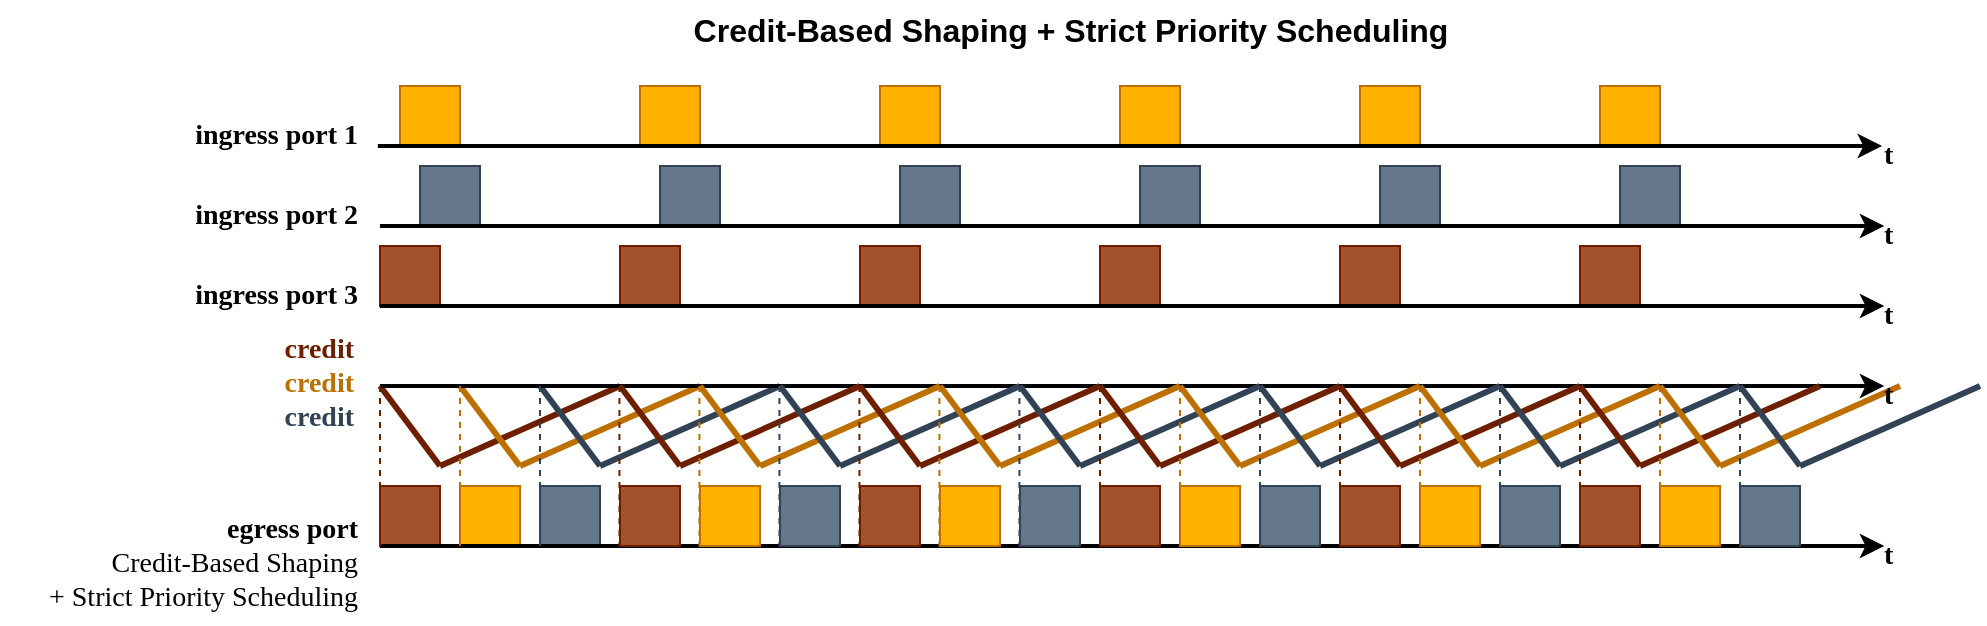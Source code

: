 <mxfile version="27.0.9">
  <diagram id="zRbqeLraV6NcUAKqtsca" name="Page-1">
    <mxGraphModel dx="814" dy="554" grid="1" gridSize="10" guides="1" tooltips="1" connect="1" arrows="1" fold="1" page="1" pageScale="1" pageWidth="827" pageHeight="1169" background="#ffffff" math="0" shadow="0">
      <root>
        <mxCell id="0" />
        <mxCell id="1" parent="0" />
        <mxCell id="Axhu6hIH_rqUG2sfCTC3-105" value="" style="endArrow=none;html=1;rounded=0;exitX=0;exitY=1;exitDx=0;exitDy=0;fillColor=#a0522d;strokeColor=#6D1F00;strokeWidth=3;" parent="1" edge="1">
          <mxGeometry width="50" height="50" relative="1" as="geometry">
            <mxPoint x="230" y="270" as="sourcePoint" />
            <mxPoint x="260" y="310" as="targetPoint" />
          </mxGeometry>
        </mxCell>
        <mxCell id="Axhu6hIH_rqUG2sfCTC3-106" value="" style="endArrow=none;html=1;rounded=0;fillColor=#a0522d;strokeColor=#6D1F00;entryX=0;entryY=1;entryDx=0;entryDy=0;strokeWidth=3;" parent="1" edge="1">
          <mxGeometry width="50" height="50" relative="1" as="geometry">
            <mxPoint x="260" y="310" as="sourcePoint" />
            <mxPoint x="350" y="270" as="targetPoint" />
          </mxGeometry>
        </mxCell>
        <mxCell id="Axhu6hIH_rqUG2sfCTC3-107" value="" style="endArrow=none;html=1;rounded=0;exitX=0;exitY=1;exitDx=0;exitDy=0;fillColor=#f0a30a;strokeColor=#BD7000;strokeWidth=3;" parent="1" edge="1">
          <mxGeometry width="50" height="50" relative="1" as="geometry">
            <mxPoint x="270" y="270" as="sourcePoint" />
            <mxPoint x="300" y="310" as="targetPoint" />
          </mxGeometry>
        </mxCell>
        <mxCell id="Axhu6hIH_rqUG2sfCTC3-108" value="" style="endArrow=none;html=1;rounded=0;fillColor=#f0a30a;strokeColor=#BD7000;entryX=0;entryY=1;entryDx=0;entryDy=0;strokeWidth=3;" parent="1" edge="1">
          <mxGeometry width="50" height="50" relative="1" as="geometry">
            <mxPoint x="300" y="310" as="sourcePoint" />
            <mxPoint x="390" y="270" as="targetPoint" />
          </mxGeometry>
        </mxCell>
        <mxCell id="Axhu6hIH_rqUG2sfCTC3-109" value="" style="endArrow=none;html=1;rounded=0;exitX=0;exitY=1;exitDx=0;exitDy=0;fillColor=#647687;strokeColor=#314354;strokeWidth=3;" parent="1" edge="1">
          <mxGeometry width="50" height="50" relative="1" as="geometry">
            <mxPoint x="310" y="270" as="sourcePoint" />
            <mxPoint x="340" y="310" as="targetPoint" />
          </mxGeometry>
        </mxCell>
        <mxCell id="Axhu6hIH_rqUG2sfCTC3-110" value="" style="endArrow=none;html=1;rounded=0;fillColor=#647687;strokeColor=#314354;entryX=0;entryY=1;entryDx=0;entryDy=0;strokeWidth=3;" parent="1" edge="1">
          <mxGeometry width="50" height="50" relative="1" as="geometry">
            <mxPoint x="340" y="310" as="sourcePoint" />
            <mxPoint x="430" y="270" as="targetPoint" />
          </mxGeometry>
        </mxCell>
        <mxCell id="Axhu6hIH_rqUG2sfCTC3-111" value="" style="endArrow=classic;html=1;rounded=0;strokeColor=#000000;fontColor=#FFFFFF;labelBackgroundColor=none;strokeWidth=2;" parent="1" edge="1">
          <mxGeometry width="50" height="50" relative="1" as="geometry">
            <mxPoint x="230" y="270" as="sourcePoint" />
            <mxPoint x="982.162" y="270" as="targetPoint" />
          </mxGeometry>
        </mxCell>
        <mxCell id="Axhu6hIH_rqUG2sfCTC3-112" value="&lt;font style=&quot;&quot; face=&quot;Times New Roman&quot;&gt;&lt;font style=&quot;font-size: 14px;&quot;&gt;&lt;b style=&quot;&quot;&gt;egress port&lt;/b&gt;&lt;br&gt;Credit-Based Shaping &lt;br&gt;+ Strict Priority Scheduling&lt;/font&gt;&lt;/font&gt;" style="text;html=1;align=right;verticalAlign=middle;resizable=0;points=[];autosize=1;strokeColor=none;fillColor=none;fontColor=#000000;" parent="1" vertex="1">
          <mxGeometry x="40" y="329" width="180" height="60" as="geometry" />
        </mxCell>
        <mxCell id="Axhu6hIH_rqUG2sfCTC3-113" value="&lt;b&gt;&lt;font face=&quot;Times New Roman&quot;&gt;&lt;font style=&quot;font-size: 14px;&quot;&gt;t&lt;/font&gt;&lt;/font&gt;&lt;/b&gt;" style="text;html=1;align=left;verticalAlign=middle;resizable=0;points=[];autosize=1;strokeColor=none;fillColor=none;fontColor=#000000;labelBackgroundColor=none;" parent="1" vertex="1">
          <mxGeometry x="980" y="140" width="30" height="30" as="geometry" />
        </mxCell>
        <mxCell id="Axhu6hIH_rqUG2sfCTC3-114" value="" style="endArrow=none;html=1;rounded=0;exitX=0;exitY=1;exitDx=0;exitDy=0;fillColor=#a0522d;strokeColor=#6D1F00;strokeWidth=3;" parent="1" edge="1">
          <mxGeometry width="50" height="50" relative="1" as="geometry">
            <mxPoint x="350" y="270" as="sourcePoint" />
            <mxPoint x="380" y="310" as="targetPoint" />
          </mxGeometry>
        </mxCell>
        <mxCell id="Axhu6hIH_rqUG2sfCTC3-115" value="" style="endArrow=none;html=1;rounded=0;fillColor=#a0522d;strokeColor=#6D1F00;entryX=0;entryY=1;entryDx=0;entryDy=0;strokeWidth=3;" parent="1" edge="1">
          <mxGeometry width="50" height="50" relative="1" as="geometry">
            <mxPoint x="380" y="310" as="sourcePoint" />
            <mxPoint x="470" y="270" as="targetPoint" />
          </mxGeometry>
        </mxCell>
        <mxCell id="Axhu6hIH_rqUG2sfCTC3-116" value="" style="endArrow=none;html=1;rounded=0;exitX=0;exitY=1;exitDx=0;exitDy=0;fillColor=#f0a30a;strokeColor=#BD7000;strokeWidth=3;" parent="1" edge="1">
          <mxGeometry width="50" height="50" relative="1" as="geometry">
            <mxPoint x="390" y="270" as="sourcePoint" />
            <mxPoint x="420" y="310" as="targetPoint" />
          </mxGeometry>
        </mxCell>
        <mxCell id="Axhu6hIH_rqUG2sfCTC3-117" value="" style="endArrow=none;html=1;rounded=0;fillColor=#f0a30a;strokeColor=#BD7000;entryX=0;entryY=1;entryDx=0;entryDy=0;strokeWidth=3;" parent="1" edge="1">
          <mxGeometry width="50" height="50" relative="1" as="geometry">
            <mxPoint x="420" y="310" as="sourcePoint" />
            <mxPoint x="510" y="270" as="targetPoint" />
          </mxGeometry>
        </mxCell>
        <mxCell id="Axhu6hIH_rqUG2sfCTC3-118" value="" style="endArrow=none;html=1;rounded=0;exitX=0;exitY=1;exitDx=0;exitDy=0;fillColor=#647687;strokeColor=#314354;strokeWidth=3;" parent="1" edge="1">
          <mxGeometry width="50" height="50" relative="1" as="geometry">
            <mxPoint x="430" y="270" as="sourcePoint" />
            <mxPoint x="460" y="310" as="targetPoint" />
          </mxGeometry>
        </mxCell>
        <mxCell id="Axhu6hIH_rqUG2sfCTC3-119" value="" style="endArrow=none;html=1;rounded=0;fillColor=#647687;strokeColor=#314354;entryX=0;entryY=1;entryDx=0;entryDy=0;strokeWidth=3;" parent="1" edge="1">
          <mxGeometry width="50" height="50" relative="1" as="geometry">
            <mxPoint x="460" y="310" as="sourcePoint" />
            <mxPoint x="550" y="270" as="targetPoint" />
          </mxGeometry>
        </mxCell>
        <mxCell id="Axhu6hIH_rqUG2sfCTC3-120" value="" style="endArrow=none;html=1;rounded=0;exitX=0;exitY=1;exitDx=0;exitDy=0;fillColor=#a0522d;strokeColor=#6D1F00;strokeWidth=3;" parent="1" edge="1">
          <mxGeometry width="50" height="50" relative="1" as="geometry">
            <mxPoint x="470" y="270" as="sourcePoint" />
            <mxPoint x="500" y="310" as="targetPoint" />
          </mxGeometry>
        </mxCell>
        <mxCell id="Axhu6hIH_rqUG2sfCTC3-121" value="" style="endArrow=none;html=1;rounded=0;fillColor=#a0522d;strokeColor=#6D1F00;entryX=0;entryY=1;entryDx=0;entryDy=0;strokeWidth=3;" parent="1" edge="1">
          <mxGeometry width="50" height="50" relative="1" as="geometry">
            <mxPoint x="500" y="310" as="sourcePoint" />
            <mxPoint x="590" y="270" as="targetPoint" />
          </mxGeometry>
        </mxCell>
        <mxCell id="Axhu6hIH_rqUG2sfCTC3-122" value="" style="endArrow=none;html=1;rounded=0;exitX=0;exitY=1;exitDx=0;exitDy=0;fillColor=#f0a30a;strokeColor=#BD7000;strokeWidth=3;" parent="1" edge="1">
          <mxGeometry width="50" height="50" relative="1" as="geometry">
            <mxPoint x="510" y="270" as="sourcePoint" />
            <mxPoint x="540" y="310" as="targetPoint" />
          </mxGeometry>
        </mxCell>
        <mxCell id="Axhu6hIH_rqUG2sfCTC3-123" value="" style="endArrow=none;html=1;rounded=0;fillColor=#f0a30a;strokeColor=#BD7000;entryX=0;entryY=1;entryDx=0;entryDy=0;strokeWidth=3;" parent="1" edge="1">
          <mxGeometry width="50" height="50" relative="1" as="geometry">
            <mxPoint x="540" y="310" as="sourcePoint" />
            <mxPoint x="630" y="270" as="targetPoint" />
          </mxGeometry>
        </mxCell>
        <mxCell id="Axhu6hIH_rqUG2sfCTC3-124" value="" style="endArrow=none;html=1;rounded=0;exitX=0;exitY=1;exitDx=0;exitDy=0;fillColor=#647687;strokeColor=#314354;strokeWidth=3;" parent="1" edge="1">
          <mxGeometry width="50" height="50" relative="1" as="geometry">
            <mxPoint x="550" y="270" as="sourcePoint" />
            <mxPoint x="580" y="310" as="targetPoint" />
          </mxGeometry>
        </mxCell>
        <mxCell id="Axhu6hIH_rqUG2sfCTC3-125" value="" style="endArrow=none;html=1;rounded=0;fillColor=#647687;strokeColor=#314354;entryX=0;entryY=1;entryDx=0;entryDy=0;strokeWidth=3;" parent="1" edge="1">
          <mxGeometry width="50" height="50" relative="1" as="geometry">
            <mxPoint x="580" y="310" as="sourcePoint" />
            <mxPoint x="670" y="270" as="targetPoint" />
          </mxGeometry>
        </mxCell>
        <mxCell id="Axhu6hIH_rqUG2sfCTC3-126" value="" style="endArrow=none;html=1;rounded=0;exitX=0;exitY=1;exitDx=0;exitDy=0;fillColor=#a0522d;strokeColor=#6D1F00;strokeWidth=3;" parent="1" edge="1">
          <mxGeometry width="50" height="50" relative="1" as="geometry">
            <mxPoint x="590" y="270" as="sourcePoint" />
            <mxPoint x="620" y="310" as="targetPoint" />
          </mxGeometry>
        </mxCell>
        <mxCell id="Axhu6hIH_rqUG2sfCTC3-127" value="" style="endArrow=none;html=1;rounded=0;fillColor=#a0522d;strokeColor=#6D1F00;entryX=0;entryY=1;entryDx=0;entryDy=0;strokeWidth=3;" parent="1" edge="1">
          <mxGeometry width="50" height="50" relative="1" as="geometry">
            <mxPoint x="620" y="310" as="sourcePoint" />
            <mxPoint x="710" y="270" as="targetPoint" />
          </mxGeometry>
        </mxCell>
        <mxCell id="Axhu6hIH_rqUG2sfCTC3-128" value="" style="endArrow=none;html=1;rounded=0;exitX=0;exitY=1;exitDx=0;exitDy=0;fillColor=#f0a30a;strokeColor=#BD7000;strokeWidth=3;" parent="1" edge="1">
          <mxGeometry width="50" height="50" relative="1" as="geometry">
            <mxPoint x="630" y="270" as="sourcePoint" />
            <mxPoint x="660" y="310" as="targetPoint" />
          </mxGeometry>
        </mxCell>
        <mxCell id="Axhu6hIH_rqUG2sfCTC3-129" value="" style="endArrow=none;html=1;rounded=0;fillColor=#f0a30a;strokeColor=#BD7000;entryX=0;entryY=1;entryDx=0;entryDy=0;strokeWidth=3;" parent="1" edge="1">
          <mxGeometry width="50" height="50" relative="1" as="geometry">
            <mxPoint x="660" y="310" as="sourcePoint" />
            <mxPoint x="750" y="270" as="targetPoint" />
          </mxGeometry>
        </mxCell>
        <mxCell id="Axhu6hIH_rqUG2sfCTC3-130" value="" style="endArrow=none;html=1;rounded=0;exitX=0;exitY=1;exitDx=0;exitDy=0;fillColor=#647687;strokeColor=#314354;strokeWidth=3;" parent="1" edge="1">
          <mxGeometry width="50" height="50" relative="1" as="geometry">
            <mxPoint x="670" y="270" as="sourcePoint" />
            <mxPoint x="700" y="310" as="targetPoint" />
          </mxGeometry>
        </mxCell>
        <mxCell id="Axhu6hIH_rqUG2sfCTC3-131" value="" style="endArrow=none;html=1;rounded=0;fillColor=#647687;strokeColor=#314354;entryX=0;entryY=1;entryDx=0;entryDy=0;strokeWidth=3;" parent="1" edge="1">
          <mxGeometry width="50" height="50" relative="1" as="geometry">
            <mxPoint x="700" y="310" as="sourcePoint" />
            <mxPoint x="790" y="270" as="targetPoint" />
          </mxGeometry>
        </mxCell>
        <mxCell id="Axhu6hIH_rqUG2sfCTC3-132" value="" style="endArrow=none;html=1;rounded=0;exitX=0;exitY=1;exitDx=0;exitDy=0;fillColor=#a0522d;strokeColor=#6D1F00;strokeWidth=3;" parent="1" edge="1">
          <mxGeometry width="50" height="50" relative="1" as="geometry">
            <mxPoint x="710" y="270" as="sourcePoint" />
            <mxPoint x="740" y="310" as="targetPoint" />
          </mxGeometry>
        </mxCell>
        <mxCell id="Axhu6hIH_rqUG2sfCTC3-133" value="" style="endArrow=none;html=1;rounded=0;fillColor=#a0522d;strokeColor=#6D1F00;entryX=0;entryY=1;entryDx=0;entryDy=0;strokeWidth=3;" parent="1" edge="1">
          <mxGeometry width="50" height="50" relative="1" as="geometry">
            <mxPoint x="740" y="310" as="sourcePoint" />
            <mxPoint x="830" y="270" as="targetPoint" />
          </mxGeometry>
        </mxCell>
        <mxCell id="Axhu6hIH_rqUG2sfCTC3-134" value="" style="endArrow=none;html=1;rounded=0;exitX=0;exitY=1;exitDx=0;exitDy=0;fillColor=#f0a30a;strokeColor=#BD7000;strokeWidth=3;" parent="1" edge="1">
          <mxGeometry width="50" height="50" relative="1" as="geometry">
            <mxPoint x="750" y="270" as="sourcePoint" />
            <mxPoint x="780" y="310" as="targetPoint" />
          </mxGeometry>
        </mxCell>
        <mxCell id="Axhu6hIH_rqUG2sfCTC3-135" value="" style="endArrow=none;html=1;rounded=0;fillColor=#f0a30a;strokeColor=#BD7000;entryX=0;entryY=1;entryDx=0;entryDy=0;strokeWidth=3;" parent="1" edge="1">
          <mxGeometry width="50" height="50" relative="1" as="geometry">
            <mxPoint x="780" y="310" as="sourcePoint" />
            <mxPoint x="870" y="270" as="targetPoint" />
          </mxGeometry>
        </mxCell>
        <mxCell id="Axhu6hIH_rqUG2sfCTC3-136" value="" style="endArrow=none;html=1;rounded=0;exitX=0;exitY=1;exitDx=0;exitDy=0;fillColor=#647687;strokeColor=#314354;strokeWidth=3;" parent="1" edge="1">
          <mxGeometry width="50" height="50" relative="1" as="geometry">
            <mxPoint x="790" y="270" as="sourcePoint" />
            <mxPoint x="820" y="310" as="targetPoint" />
          </mxGeometry>
        </mxCell>
        <mxCell id="Axhu6hIH_rqUG2sfCTC3-137" value="" style="endArrow=none;html=1;rounded=0;fillColor=#647687;strokeColor=#314354;entryX=0;entryY=1;entryDx=0;entryDy=0;strokeWidth=3;" parent="1" edge="1">
          <mxGeometry width="50" height="50" relative="1" as="geometry">
            <mxPoint x="820" y="310" as="sourcePoint" />
            <mxPoint x="910" y="270" as="targetPoint" />
          </mxGeometry>
        </mxCell>
        <mxCell id="Axhu6hIH_rqUG2sfCTC3-138" value="" style="endArrow=none;html=1;rounded=0;exitX=0;exitY=1;exitDx=0;exitDy=0;fillColor=#a0522d;strokeColor=#6D1F00;strokeWidth=3;" parent="1" edge="1">
          <mxGeometry width="50" height="50" relative="1" as="geometry">
            <mxPoint x="830" y="270" as="sourcePoint" />
            <mxPoint x="860" y="310" as="targetPoint" />
          </mxGeometry>
        </mxCell>
        <mxCell id="Axhu6hIH_rqUG2sfCTC3-139" value="" style="endArrow=none;html=1;rounded=0;fillColor=#a0522d;strokeColor=#6D1F00;entryX=0;entryY=1;entryDx=0;entryDy=0;strokeWidth=3;" parent="1" edge="1">
          <mxGeometry width="50" height="50" relative="1" as="geometry">
            <mxPoint x="860" y="310" as="sourcePoint" />
            <mxPoint x="950" y="270" as="targetPoint" />
          </mxGeometry>
        </mxCell>
        <mxCell id="Axhu6hIH_rqUG2sfCTC3-140" value="" style="endArrow=none;html=1;rounded=0;exitX=0;exitY=1;exitDx=0;exitDy=0;fillColor=#f0a30a;strokeColor=#BD7000;strokeWidth=3;" parent="1" edge="1">
          <mxGeometry width="50" height="50" relative="1" as="geometry">
            <mxPoint x="870" y="270" as="sourcePoint" />
            <mxPoint x="900" y="310" as="targetPoint" />
          </mxGeometry>
        </mxCell>
        <mxCell id="Axhu6hIH_rqUG2sfCTC3-141" value="" style="endArrow=none;html=1;rounded=0;fillColor=#f0a30a;strokeColor=#BD7000;entryX=0;entryY=1;entryDx=0;entryDy=0;strokeWidth=3;" parent="1" edge="1">
          <mxGeometry width="50" height="50" relative="1" as="geometry">
            <mxPoint x="900" y="310" as="sourcePoint" />
            <mxPoint x="990" y="270" as="targetPoint" />
          </mxGeometry>
        </mxCell>
        <mxCell id="Axhu6hIH_rqUG2sfCTC3-142" value="" style="endArrow=none;html=1;rounded=0;exitX=0;exitY=1;exitDx=0;exitDy=0;fillColor=#647687;strokeColor=#314354;strokeWidth=3;" parent="1" edge="1">
          <mxGeometry width="50" height="50" relative="1" as="geometry">
            <mxPoint x="910" y="270" as="sourcePoint" />
            <mxPoint x="940" y="310" as="targetPoint" />
          </mxGeometry>
        </mxCell>
        <mxCell id="Axhu6hIH_rqUG2sfCTC3-143" value="" style="endArrow=none;html=1;rounded=0;fillColor=#647687;strokeColor=#314354;entryX=0;entryY=1;entryDx=0;entryDy=0;strokeWidth=3;" parent="1" edge="1">
          <mxGeometry width="50" height="50" relative="1" as="geometry">
            <mxPoint x="940" y="310" as="sourcePoint" />
            <mxPoint x="1030" y="270" as="targetPoint" />
          </mxGeometry>
        </mxCell>
        <mxCell id="Axhu6hIH_rqUG2sfCTC3-144" value="" style="rounded=0;whiteSpace=wrap;html=1;fillColor=#FFB300;fontColor=#000000;strokeColor=#BD7000;" parent="1" vertex="1">
          <mxGeometry x="270" y="320" width="30" height="30" as="geometry" />
        </mxCell>
        <mxCell id="Axhu6hIH_rqUG2sfCTC3-145" value="" style="rounded=0;whiteSpace=wrap;html=1;fillColor=#647687;fontColor=#ffffff;strokeColor=#314354;" parent="1" vertex="1">
          <mxGeometry x="310" y="320" width="30" height="30" as="geometry" />
        </mxCell>
        <mxCell id="Axhu6hIH_rqUG2sfCTC3-146" value="" style="rounded=0;whiteSpace=wrap;html=1;fillColor=#a0522d;fontColor=#ffffff;strokeColor=#6D1F00;" parent="1" vertex="1">
          <mxGeometry x="230" y="320" width="30" height="30" as="geometry" />
        </mxCell>
        <mxCell id="Axhu6hIH_rqUG2sfCTC3-147" value="" style="endArrow=classic;html=1;rounded=0;strokeColor=#000000;fontColor=#FFFFFF;labelBackgroundColor=none;strokeWidth=2;" parent="1" edge="1">
          <mxGeometry width="50" height="50" relative="1" as="geometry">
            <mxPoint x="230" y="350" as="sourcePoint" />
            <mxPoint x="982.162" y="350" as="targetPoint" />
          </mxGeometry>
        </mxCell>
        <mxCell id="Axhu6hIH_rqUG2sfCTC3-148" value="" style="rounded=0;whiteSpace=wrap;html=1;fillColor=#FFB300;fontColor=#000000;strokeColor=#BD7000;" parent="1" vertex="1">
          <mxGeometry x="390" y="320" width="30" height="30" as="geometry" />
        </mxCell>
        <mxCell id="Axhu6hIH_rqUG2sfCTC3-149" value="" style="rounded=0;whiteSpace=wrap;html=1;fillColor=#647687;fontColor=#ffffff;strokeColor=#314354;" parent="1" vertex="1">
          <mxGeometry x="430" y="320" width="30" height="30" as="geometry" />
        </mxCell>
        <mxCell id="Axhu6hIH_rqUG2sfCTC3-150" value="" style="rounded=0;whiteSpace=wrap;html=1;fillColor=#a0522d;fontColor=#ffffff;strokeColor=#6D1F00;" parent="1" vertex="1">
          <mxGeometry x="350" y="320" width="30" height="30" as="geometry" />
        </mxCell>
        <mxCell id="Axhu6hIH_rqUG2sfCTC3-151" value="" style="rounded=0;whiteSpace=wrap;html=1;fillColor=#FFB300;fontColor=#000000;strokeColor=#BD7000;" parent="1" vertex="1">
          <mxGeometry x="510" y="320" width="30" height="30" as="geometry" />
        </mxCell>
        <mxCell id="Axhu6hIH_rqUG2sfCTC3-152" value="" style="rounded=0;whiteSpace=wrap;html=1;fillColor=#647687;fontColor=#ffffff;strokeColor=#314354;" parent="1" vertex="1">
          <mxGeometry x="550" y="320" width="30" height="30" as="geometry" />
        </mxCell>
        <mxCell id="Axhu6hIH_rqUG2sfCTC3-153" value="" style="rounded=0;whiteSpace=wrap;html=1;fillColor=#a0522d;fontColor=#ffffff;strokeColor=#6D1F00;" parent="1" vertex="1">
          <mxGeometry x="470" y="320" width="30" height="30" as="geometry" />
        </mxCell>
        <mxCell id="Axhu6hIH_rqUG2sfCTC3-154" value="" style="rounded=0;whiteSpace=wrap;html=1;fillColor=#FFB300;fontColor=#000000;strokeColor=#BD7000;" parent="1" vertex="1">
          <mxGeometry x="630" y="320" width="30" height="30" as="geometry" />
        </mxCell>
        <mxCell id="Axhu6hIH_rqUG2sfCTC3-155" value="" style="rounded=0;whiteSpace=wrap;html=1;fillColor=#647687;fontColor=#ffffff;strokeColor=#314354;" parent="1" vertex="1">
          <mxGeometry x="670" y="320" width="30" height="30" as="geometry" />
        </mxCell>
        <mxCell id="Axhu6hIH_rqUG2sfCTC3-156" value="" style="rounded=0;whiteSpace=wrap;html=1;fillColor=#a0522d;fontColor=#ffffff;strokeColor=#6D1F00;" parent="1" vertex="1">
          <mxGeometry x="590" y="320" width="30" height="30" as="geometry" />
        </mxCell>
        <mxCell id="Axhu6hIH_rqUG2sfCTC3-157" value="" style="rounded=0;whiteSpace=wrap;html=1;fillColor=#FFB300;fontColor=#000000;strokeColor=#BD7000;" parent="1" vertex="1">
          <mxGeometry x="750" y="320" width="30" height="30" as="geometry" />
        </mxCell>
        <mxCell id="Axhu6hIH_rqUG2sfCTC3-158" value="" style="rounded=0;whiteSpace=wrap;html=1;fillColor=#647687;fontColor=#ffffff;strokeColor=#314354;" parent="1" vertex="1">
          <mxGeometry x="790" y="320" width="30" height="30" as="geometry" />
        </mxCell>
        <mxCell id="Axhu6hIH_rqUG2sfCTC3-159" value="" style="rounded=0;whiteSpace=wrap;html=1;fillColor=#a0522d;fontColor=#ffffff;strokeColor=#6D1F00;" parent="1" vertex="1">
          <mxGeometry x="710" y="320" width="30" height="30" as="geometry" />
        </mxCell>
        <mxCell id="Axhu6hIH_rqUG2sfCTC3-160" value="" style="rounded=0;whiteSpace=wrap;html=1;fillColor=#FFB300;fontColor=#000000;strokeColor=#BD7000;" parent="1" vertex="1">
          <mxGeometry x="870" y="320" width="30" height="30" as="geometry" />
        </mxCell>
        <mxCell id="Axhu6hIH_rqUG2sfCTC3-161" value="" style="rounded=0;whiteSpace=wrap;html=1;fillColor=#647687;fontColor=#ffffff;strokeColor=#314354;" parent="1" vertex="1">
          <mxGeometry x="910" y="320" width="30" height="30" as="geometry" />
        </mxCell>
        <mxCell id="Axhu6hIH_rqUG2sfCTC3-162" value="" style="rounded=0;whiteSpace=wrap;html=1;fillColor=#a0522d;fontColor=#ffffff;strokeColor=#6D1F00;" parent="1" vertex="1">
          <mxGeometry x="830" y="320" width="30" height="30" as="geometry" />
        </mxCell>
        <mxCell id="Axhu6hIH_rqUG2sfCTC3-163" value="&lt;font face=&quot;Times New Roman&quot;&gt;&lt;b style=&quot;&quot;&gt;&lt;font style=&quot;font-size: 14px;&quot;&gt;&lt;font color=&quot;#6d1f00&quot;&gt;credit&lt;/font&gt;&lt;br&gt;&lt;font color=&quot;#bd7000&quot;&gt;credit&lt;br&gt;&lt;/font&gt;&lt;font color=&quot;#314354&quot;&gt;credit&lt;/font&gt;&lt;/font&gt;&lt;br&gt;&lt;/b&gt;&lt;/font&gt;" style="text;html=1;align=right;verticalAlign=middle;resizable=0;points=[];autosize=1;strokeColor=none;fillColor=none;" parent="1" vertex="1">
          <mxGeometry x="158" y="239" width="60" height="60" as="geometry" />
        </mxCell>
        <mxCell id="Axhu6hIH_rqUG2sfCTC3-164" value="" style="endArrow=none;html=1;rounded=0;fillColor=#a0522d;strokeColor=#6D1F00;strokeWidth=1;entryX=0;entryY=1;entryDx=0;entryDy=0;dashed=1;" parent="1" target="Axhu6hIH_rqUG2sfCTC3-146" edge="1">
          <mxGeometry width="50" height="50" relative="1" as="geometry">
            <mxPoint x="230" y="270" as="sourcePoint" />
            <mxPoint x="260" y="320" as="targetPoint" />
          </mxGeometry>
        </mxCell>
        <mxCell id="Axhu6hIH_rqUG2sfCTC3-165" value="" style="endArrow=none;html=1;rounded=0;fillColor=#a0522d;strokeColor=#bd7000;strokeWidth=1;entryX=0;entryY=1;entryDx=0;entryDy=0;dashed=1;" parent="1" edge="1">
          <mxGeometry width="50" height="50" relative="1" as="geometry">
            <mxPoint x="270" y="270" as="sourcePoint" />
            <mxPoint x="270" y="350" as="targetPoint" />
          </mxGeometry>
        </mxCell>
        <mxCell id="Axhu6hIH_rqUG2sfCTC3-166" value="" style="endArrow=none;html=1;rounded=0;fillColor=#a0522d;strokeColor=#314354;strokeWidth=1;entryX=0;entryY=1;entryDx=0;entryDy=0;dashed=1;" parent="1" edge="1">
          <mxGeometry width="50" height="50" relative="1" as="geometry">
            <mxPoint x="310" y="270" as="sourcePoint" />
            <mxPoint x="310" y="350" as="targetPoint" />
          </mxGeometry>
        </mxCell>
        <mxCell id="Axhu6hIH_rqUG2sfCTC3-167" value="" style="endArrow=none;html=1;rounded=0;fillColor=#a0522d;strokeColor=#6D1F00;strokeWidth=1;entryX=0;entryY=1;entryDx=0;entryDy=0;dashed=1;" parent="1" edge="1">
          <mxGeometry width="50" height="50" relative="1" as="geometry">
            <mxPoint x="349.72" y="270" as="sourcePoint" />
            <mxPoint x="349.72" y="350" as="targetPoint" />
          </mxGeometry>
        </mxCell>
        <mxCell id="Axhu6hIH_rqUG2sfCTC3-168" value="" style="endArrow=none;html=1;rounded=0;fillColor=#a0522d;strokeColor=#bd7000;strokeWidth=1;entryX=0;entryY=1;entryDx=0;entryDy=0;dashed=1;" parent="1" edge="1">
          <mxGeometry width="50" height="50" relative="1" as="geometry">
            <mxPoint x="389.72" y="270" as="sourcePoint" />
            <mxPoint x="389.72" y="350" as="targetPoint" />
          </mxGeometry>
        </mxCell>
        <mxCell id="Axhu6hIH_rqUG2sfCTC3-169" value="" style="endArrow=none;html=1;rounded=0;fillColor=#a0522d;strokeColor=#314354;strokeWidth=1;entryX=0;entryY=1;entryDx=0;entryDy=0;dashed=1;" parent="1" edge="1">
          <mxGeometry width="50" height="50" relative="1" as="geometry">
            <mxPoint x="429.72" y="270" as="sourcePoint" />
            <mxPoint x="429.72" y="350" as="targetPoint" />
          </mxGeometry>
        </mxCell>
        <mxCell id="Axhu6hIH_rqUG2sfCTC3-170" value="" style="endArrow=none;html=1;rounded=0;fillColor=#a0522d;strokeColor=#6D1F00;strokeWidth=1;entryX=0;entryY=1;entryDx=0;entryDy=0;dashed=1;" parent="1" edge="1">
          <mxGeometry width="50" height="50" relative="1" as="geometry">
            <mxPoint x="469.72" y="270" as="sourcePoint" />
            <mxPoint x="469.72" y="350" as="targetPoint" />
          </mxGeometry>
        </mxCell>
        <mxCell id="Axhu6hIH_rqUG2sfCTC3-171" value="" style="endArrow=none;html=1;rounded=0;fillColor=#a0522d;strokeColor=#bd7000;strokeWidth=1;entryX=0;entryY=1;entryDx=0;entryDy=0;dashed=1;" parent="1" edge="1">
          <mxGeometry width="50" height="50" relative="1" as="geometry">
            <mxPoint x="509.72" y="270" as="sourcePoint" />
            <mxPoint x="509.72" y="350" as="targetPoint" />
          </mxGeometry>
        </mxCell>
        <mxCell id="Axhu6hIH_rqUG2sfCTC3-172" value="" style="endArrow=none;html=1;rounded=0;fillColor=#a0522d;strokeColor=#314354;strokeWidth=1;entryX=0;entryY=1;entryDx=0;entryDy=0;dashed=1;" parent="1" edge="1">
          <mxGeometry width="50" height="50" relative="1" as="geometry">
            <mxPoint x="549.72" y="270" as="sourcePoint" />
            <mxPoint x="549.72" y="350" as="targetPoint" />
          </mxGeometry>
        </mxCell>
        <mxCell id="Axhu6hIH_rqUG2sfCTC3-173" value="" style="endArrow=none;html=1;rounded=0;fillColor=#a0522d;strokeColor=#6D1F00;strokeWidth=1;entryX=0;entryY=1;entryDx=0;entryDy=0;dashed=1;" parent="1" edge="1">
          <mxGeometry width="50" height="50" relative="1" as="geometry">
            <mxPoint x="590" y="270" as="sourcePoint" />
            <mxPoint x="590" y="350" as="targetPoint" />
          </mxGeometry>
        </mxCell>
        <mxCell id="Axhu6hIH_rqUG2sfCTC3-174" value="" style="endArrow=none;html=1;rounded=0;fillColor=#a0522d;strokeColor=#bd7000;strokeWidth=1;entryX=0;entryY=1;entryDx=0;entryDy=0;dashed=1;" parent="1" edge="1">
          <mxGeometry width="50" height="50" relative="1" as="geometry">
            <mxPoint x="630" y="270" as="sourcePoint" />
            <mxPoint x="630" y="350" as="targetPoint" />
          </mxGeometry>
        </mxCell>
        <mxCell id="Axhu6hIH_rqUG2sfCTC3-175" value="" style="endArrow=none;html=1;rounded=0;fillColor=#a0522d;strokeColor=#314354;strokeWidth=1;entryX=0;entryY=1;entryDx=0;entryDy=0;dashed=1;" parent="1" edge="1">
          <mxGeometry width="50" height="50" relative="1" as="geometry">
            <mxPoint x="670" y="270" as="sourcePoint" />
            <mxPoint x="670" y="350" as="targetPoint" />
          </mxGeometry>
        </mxCell>
        <mxCell id="Axhu6hIH_rqUG2sfCTC3-176" value="" style="endArrow=none;html=1;rounded=0;fillColor=#a0522d;strokeColor=#6D1F00;strokeWidth=1;entryX=0;entryY=1;entryDx=0;entryDy=0;dashed=1;" parent="1" edge="1">
          <mxGeometry width="50" height="50" relative="1" as="geometry">
            <mxPoint x="710" y="270" as="sourcePoint" />
            <mxPoint x="710" y="350" as="targetPoint" />
          </mxGeometry>
        </mxCell>
        <mxCell id="Axhu6hIH_rqUG2sfCTC3-177" value="" style="endArrow=none;html=1;rounded=0;fillColor=#a0522d;strokeColor=#bd7000;strokeWidth=1;entryX=0;entryY=1;entryDx=0;entryDy=0;dashed=1;" parent="1" edge="1">
          <mxGeometry width="50" height="50" relative="1" as="geometry">
            <mxPoint x="750" y="270" as="sourcePoint" />
            <mxPoint x="750" y="350" as="targetPoint" />
          </mxGeometry>
        </mxCell>
        <mxCell id="Axhu6hIH_rqUG2sfCTC3-178" value="" style="endArrow=none;html=1;rounded=0;fillColor=#a0522d;strokeColor=#314354;strokeWidth=1;entryX=0;entryY=1;entryDx=0;entryDy=0;dashed=1;" parent="1" edge="1">
          <mxGeometry width="50" height="50" relative="1" as="geometry">
            <mxPoint x="790" y="270" as="sourcePoint" />
            <mxPoint x="790" y="350" as="targetPoint" />
          </mxGeometry>
        </mxCell>
        <mxCell id="Axhu6hIH_rqUG2sfCTC3-179" value="" style="endArrow=none;html=1;rounded=0;fillColor=#a0522d;strokeColor=#6D1F00;strokeWidth=1;entryX=0;entryY=1;entryDx=0;entryDy=0;dashed=1;" parent="1" edge="1">
          <mxGeometry width="50" height="50" relative="1" as="geometry">
            <mxPoint x="830" y="270" as="sourcePoint" />
            <mxPoint x="830" y="350" as="targetPoint" />
          </mxGeometry>
        </mxCell>
        <mxCell id="Axhu6hIH_rqUG2sfCTC3-180" value="" style="endArrow=none;html=1;rounded=0;fillColor=#a0522d;strokeColor=#bd7000;strokeWidth=1;entryX=0;entryY=1;entryDx=0;entryDy=0;dashed=1;" parent="1" edge="1">
          <mxGeometry width="50" height="50" relative="1" as="geometry">
            <mxPoint x="870" y="270" as="sourcePoint" />
            <mxPoint x="870" y="350" as="targetPoint" />
          </mxGeometry>
        </mxCell>
        <mxCell id="Axhu6hIH_rqUG2sfCTC3-181" value="" style="endArrow=none;html=1;rounded=0;fillColor=#a0522d;strokeColor=#314354;strokeWidth=1;entryX=0;entryY=1;entryDx=0;entryDy=0;dashed=1;" parent="1" edge="1">
          <mxGeometry width="50" height="50" relative="1" as="geometry">
            <mxPoint x="910" y="270" as="sourcePoint" />
            <mxPoint x="910" y="350" as="targetPoint" />
          </mxGeometry>
        </mxCell>
        <mxCell id="Axhu6hIH_rqUG2sfCTC3-182" value="" style="rounded=0;whiteSpace=wrap;html=1;fillColor=#FFB300;fontColor=#000000;strokeColor=#BD7000;" parent="1" vertex="1">
          <mxGeometry x="240" y="120" width="30" height="30" as="geometry" />
        </mxCell>
        <mxCell id="Axhu6hIH_rqUG2sfCTC3-183" value="" style="rounded=0;whiteSpace=wrap;html=1;fillColor=#FFB300;fontColor=#000000;strokeColor=#BD7000;" parent="1" vertex="1">
          <mxGeometry x="360" y="120" width="30" height="30" as="geometry" />
        </mxCell>
        <mxCell id="Axhu6hIH_rqUG2sfCTC3-184" value="" style="rounded=0;whiteSpace=wrap;html=1;fillColor=#647687;fontColor=#ffffff;strokeColor=#314354;" parent="1" vertex="1">
          <mxGeometry x="250" y="160" width="30" height="30" as="geometry" />
        </mxCell>
        <mxCell id="Axhu6hIH_rqUG2sfCTC3-185" value="" style="rounded=0;whiteSpace=wrap;html=1;fillColor=#647687;fontColor=#ffffff;strokeColor=#314354;" parent="1" vertex="1">
          <mxGeometry x="370" y="160" width="30" height="30" as="geometry" />
        </mxCell>
        <mxCell id="Axhu6hIH_rqUG2sfCTC3-186" value="" style="rounded=0;whiteSpace=wrap;html=1;fillColor=#FFB300;fontColor=#000000;strokeColor=#BD7000;" parent="1" vertex="1">
          <mxGeometry x="480" y="120" width="30" height="30" as="geometry" />
        </mxCell>
        <mxCell id="Axhu6hIH_rqUG2sfCTC3-187" value="" style="rounded=0;whiteSpace=wrap;html=1;fillColor=#FFB300;fontColor=#000000;strokeColor=#BD7000;" parent="1" vertex="1">
          <mxGeometry x="600" y="120" width="30" height="30" as="geometry" />
        </mxCell>
        <mxCell id="Axhu6hIH_rqUG2sfCTC3-188" value="" style="rounded=0;whiteSpace=wrap;html=1;fillColor=#647687;fontColor=#ffffff;strokeColor=#314354;" parent="1" vertex="1">
          <mxGeometry x="490" y="160" width="30" height="30" as="geometry" />
        </mxCell>
        <mxCell id="Axhu6hIH_rqUG2sfCTC3-189" value="" style="rounded=0;whiteSpace=wrap;html=1;fillColor=#647687;fontColor=#ffffff;strokeColor=#314354;" parent="1" vertex="1">
          <mxGeometry x="610" y="160" width="30" height="30" as="geometry" />
        </mxCell>
        <mxCell id="Axhu6hIH_rqUG2sfCTC3-190" value="" style="rounded=0;whiteSpace=wrap;html=1;fillColor=#a0522d;fontColor=#ffffff;strokeColor=#6D1F00;" parent="1" vertex="1">
          <mxGeometry x="230" y="200" width="30" height="30" as="geometry" />
        </mxCell>
        <mxCell id="Axhu6hIH_rqUG2sfCTC3-191" value="" style="rounded=0;whiteSpace=wrap;html=1;fillColor=#a0522d;fontColor=#ffffff;strokeColor=#6D1F00;" parent="1" vertex="1">
          <mxGeometry x="350" y="200" width="30" height="30" as="geometry" />
        </mxCell>
        <mxCell id="Axhu6hIH_rqUG2sfCTC3-192" value="" style="rounded=0;whiteSpace=wrap;html=1;fillColor=#a0522d;fontColor=#ffffff;strokeColor=#6D1F00;" parent="1" vertex="1">
          <mxGeometry x="470" y="200" width="30" height="30" as="geometry" />
        </mxCell>
        <mxCell id="Axhu6hIH_rqUG2sfCTC3-193" value="" style="rounded=0;whiteSpace=wrap;html=1;fillColor=#a0522d;fontColor=#ffffff;strokeColor=#6D1F00;" parent="1" vertex="1">
          <mxGeometry x="590" y="200" width="30" height="30" as="geometry" />
        </mxCell>
        <mxCell id="Axhu6hIH_rqUG2sfCTC3-194" value="" style="rounded=0;whiteSpace=wrap;html=1;fillColor=#FFB300;fontColor=#000000;strokeColor=#BD7000;" parent="1" vertex="1">
          <mxGeometry x="720" y="120" width="30" height="30" as="geometry" />
        </mxCell>
        <mxCell id="Axhu6hIH_rqUG2sfCTC3-195" value="" style="rounded=0;whiteSpace=wrap;html=1;fillColor=#FFB300;fontColor=#000000;strokeColor=#BD7000;" parent="1" vertex="1">
          <mxGeometry x="840" y="120" width="30" height="30" as="geometry" />
        </mxCell>
        <mxCell id="Axhu6hIH_rqUG2sfCTC3-196" value="" style="rounded=0;whiteSpace=wrap;html=1;fillColor=#647687;fontColor=#ffffff;strokeColor=#314354;" parent="1" vertex="1">
          <mxGeometry x="730" y="160" width="30" height="30" as="geometry" />
        </mxCell>
        <mxCell id="Axhu6hIH_rqUG2sfCTC3-197" value="" style="rounded=0;whiteSpace=wrap;html=1;fillColor=#647687;fontColor=#ffffff;strokeColor=#314354;" parent="1" vertex="1">
          <mxGeometry x="850" y="160" width="30" height="30" as="geometry" />
        </mxCell>
        <mxCell id="Axhu6hIH_rqUG2sfCTC3-198" value="" style="rounded=0;whiteSpace=wrap;html=1;fillColor=#a0522d;fontColor=#ffffff;strokeColor=#6D1F00;" parent="1" vertex="1">
          <mxGeometry x="710" y="200" width="30" height="30" as="geometry" />
        </mxCell>
        <mxCell id="Axhu6hIH_rqUG2sfCTC3-199" value="" style="rounded=0;whiteSpace=wrap;html=1;fillColor=#a0522d;fontColor=#ffffff;strokeColor=#6D1F00;" parent="1" vertex="1">
          <mxGeometry x="830" y="200" width="30" height="30" as="geometry" />
        </mxCell>
        <mxCell id="Axhu6hIH_rqUG2sfCTC3-200" value="" style="endArrow=classic;html=1;rounded=0;strokeColor=#000000;fontColor=#FFFFFF;labelBackgroundColor=none;strokeWidth=2;" parent="1" edge="1">
          <mxGeometry width="50" height="50" relative="1" as="geometry">
            <mxPoint x="230" y="230" as="sourcePoint" />
            <mxPoint x="982.162" y="230" as="targetPoint" />
          </mxGeometry>
        </mxCell>
        <mxCell id="Axhu6hIH_rqUG2sfCTC3-201" value="" style="endArrow=classic;html=1;rounded=0;strokeColor=#000000;fontColor=#FFFFFF;labelBackgroundColor=none;strokeWidth=2;" parent="1" edge="1">
          <mxGeometry width="50" height="50" relative="1" as="geometry">
            <mxPoint x="230" y="190" as="sourcePoint" />
            <mxPoint x="982.162" y="190" as="targetPoint" />
          </mxGeometry>
        </mxCell>
        <mxCell id="Axhu6hIH_rqUG2sfCTC3-202" value="" style="endArrow=classic;html=1;rounded=0;strokeColor=#000000;fontColor=#FFFFFF;labelBackgroundColor=none;strokeWidth=2;" parent="1" edge="1">
          <mxGeometry width="50" height="50" relative="1" as="geometry">
            <mxPoint x="228.92" y="150" as="sourcePoint" />
            <mxPoint x="981.082" y="150" as="targetPoint" />
          </mxGeometry>
        </mxCell>
        <mxCell id="Axhu6hIH_rqUG2sfCTC3-203" value="&lt;b&gt;&lt;font face=&quot;Times New Roman&quot;&gt;&lt;font style=&quot;font-size: 14px;&quot;&gt;ingress port 1&lt;/font&gt;&lt;/font&gt;&lt;/b&gt;" style="text;html=1;align=right;verticalAlign=middle;resizable=0;points=[];autosize=1;strokeColor=none;fillColor=none;fontColor=#000000;" parent="1" vertex="1">
          <mxGeometry x="120" y="130" width="100" height="30" as="geometry" />
        </mxCell>
        <mxCell id="Axhu6hIH_rqUG2sfCTC3-204" value="&lt;b&gt;&lt;font face=&quot;Times New Roman&quot;&gt;&lt;font style=&quot;font-size: 14px;&quot;&gt;ingress port 2&lt;/font&gt;&lt;/font&gt;&lt;/b&gt;" style="text;html=1;align=right;verticalAlign=middle;resizable=0;points=[];autosize=1;strokeColor=none;fillColor=none;fontColor=#000000;" parent="1" vertex="1">
          <mxGeometry x="120" y="170" width="100" height="30" as="geometry" />
        </mxCell>
        <mxCell id="Axhu6hIH_rqUG2sfCTC3-205" value="&lt;b&gt;&lt;font face=&quot;Times New Roman&quot;&gt;&lt;font style=&quot;font-size: 14px;&quot;&gt;ingress port 3&lt;/font&gt;&lt;/font&gt;&lt;/b&gt;" style="text;html=1;align=right;verticalAlign=middle;resizable=0;points=[];autosize=1;strokeColor=none;fillColor=none;fontColor=#000000;" parent="1" vertex="1">
          <mxGeometry x="120" y="210" width="100" height="30" as="geometry" />
        </mxCell>
        <mxCell id="Axhu6hIH_rqUG2sfCTC3-206" value="&lt;b&gt;&lt;font face=&quot;Times New Roman&quot;&gt;&lt;font style=&quot;font-size: 14px;&quot;&gt;t&lt;/font&gt;&lt;/font&gt;&lt;/b&gt;" style="text;html=1;align=left;verticalAlign=middle;resizable=0;points=[];autosize=1;strokeColor=none;fillColor=none;fontColor=#000000;labelBackgroundColor=none;" parent="1" vertex="1">
          <mxGeometry x="980" y="180" width="30" height="30" as="geometry" />
        </mxCell>
        <mxCell id="Axhu6hIH_rqUG2sfCTC3-207" value="&lt;b&gt;&lt;font face=&quot;Times New Roman&quot;&gt;&lt;font style=&quot;font-size: 14px;&quot;&gt;t&lt;/font&gt;&lt;/font&gt;&lt;/b&gt;" style="text;html=1;align=left;verticalAlign=middle;resizable=0;points=[];autosize=1;strokeColor=none;fillColor=none;fontColor=#000000;labelBackgroundColor=none;" parent="1" vertex="1">
          <mxGeometry x="980" y="220" width="30" height="30" as="geometry" />
        </mxCell>
        <mxCell id="Axhu6hIH_rqUG2sfCTC3-208" value="&lt;b&gt;&lt;font face=&quot;Times New Roman&quot;&gt;&lt;font style=&quot;font-size: 14px;&quot;&gt;t&lt;/font&gt;&lt;/font&gt;&lt;/b&gt;" style="text;html=1;align=left;verticalAlign=middle;resizable=0;points=[];autosize=1;strokeColor=none;fillColor=none;fontColor=#000000;labelBackgroundColor=none;" parent="1" vertex="1">
          <mxGeometry x="980" y="260" width="30" height="30" as="geometry" />
        </mxCell>
        <mxCell id="Axhu6hIH_rqUG2sfCTC3-209" value="&lt;b&gt;&lt;font face=&quot;Times New Roman&quot;&gt;&lt;font style=&quot;font-size: 14px;&quot;&gt;t&lt;/font&gt;&lt;/font&gt;&lt;/b&gt;" style="text;html=1;align=left;verticalAlign=middle;resizable=0;points=[];autosize=1;strokeColor=none;fillColor=none;fontColor=#000000;labelBackgroundColor=none;" parent="1" vertex="1">
          <mxGeometry x="980" y="340" width="30" height="30" as="geometry" />
        </mxCell>
        <mxCell id="Axhu6hIH_rqUG2sfCTC3-210" value="&lt;b&gt;&lt;font style=&quot;font-size: 16px;&quot;&gt;Credit-Based Shaping + Strict Priority Scheduling&lt;/font&gt;&lt;/b&gt;" style="text;html=1;align=center;verticalAlign=middle;resizable=0;points=[];autosize=1;strokeColor=none;fillColor=none;fontColor=#000000;" parent="1" vertex="1">
          <mxGeometry x="375" y="77" width="400" height="30" as="geometry" />
        </mxCell>
      </root>
    </mxGraphModel>
  </diagram>
</mxfile>
